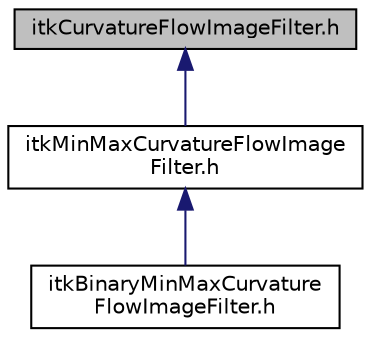 digraph "itkCurvatureFlowImageFilter.h"
{
 // LATEX_PDF_SIZE
  edge [fontname="Helvetica",fontsize="10",labelfontname="Helvetica",labelfontsize="10"];
  node [fontname="Helvetica",fontsize="10",shape=record];
  Node1 [label="itkCurvatureFlowImageFilter.h",height=0.2,width=0.4,color="black", fillcolor="grey75", style="filled", fontcolor="black",tooltip=" "];
  Node1 -> Node2 [dir="back",color="midnightblue",fontsize="10",style="solid",fontname="Helvetica"];
  Node2 [label="itkMinMaxCurvatureFlowImage\lFilter.h",height=0.2,width=0.4,color="black", fillcolor="white", style="filled",URL="$itkMinMaxCurvatureFlowImageFilter_8h.html",tooltip=" "];
  Node2 -> Node3 [dir="back",color="midnightblue",fontsize="10",style="solid",fontname="Helvetica"];
  Node3 [label="itkBinaryMinMaxCurvature\lFlowImageFilter.h",height=0.2,width=0.4,color="black", fillcolor="white", style="filled",URL="$itkBinaryMinMaxCurvatureFlowImageFilter_8h.html",tooltip=" "];
}

